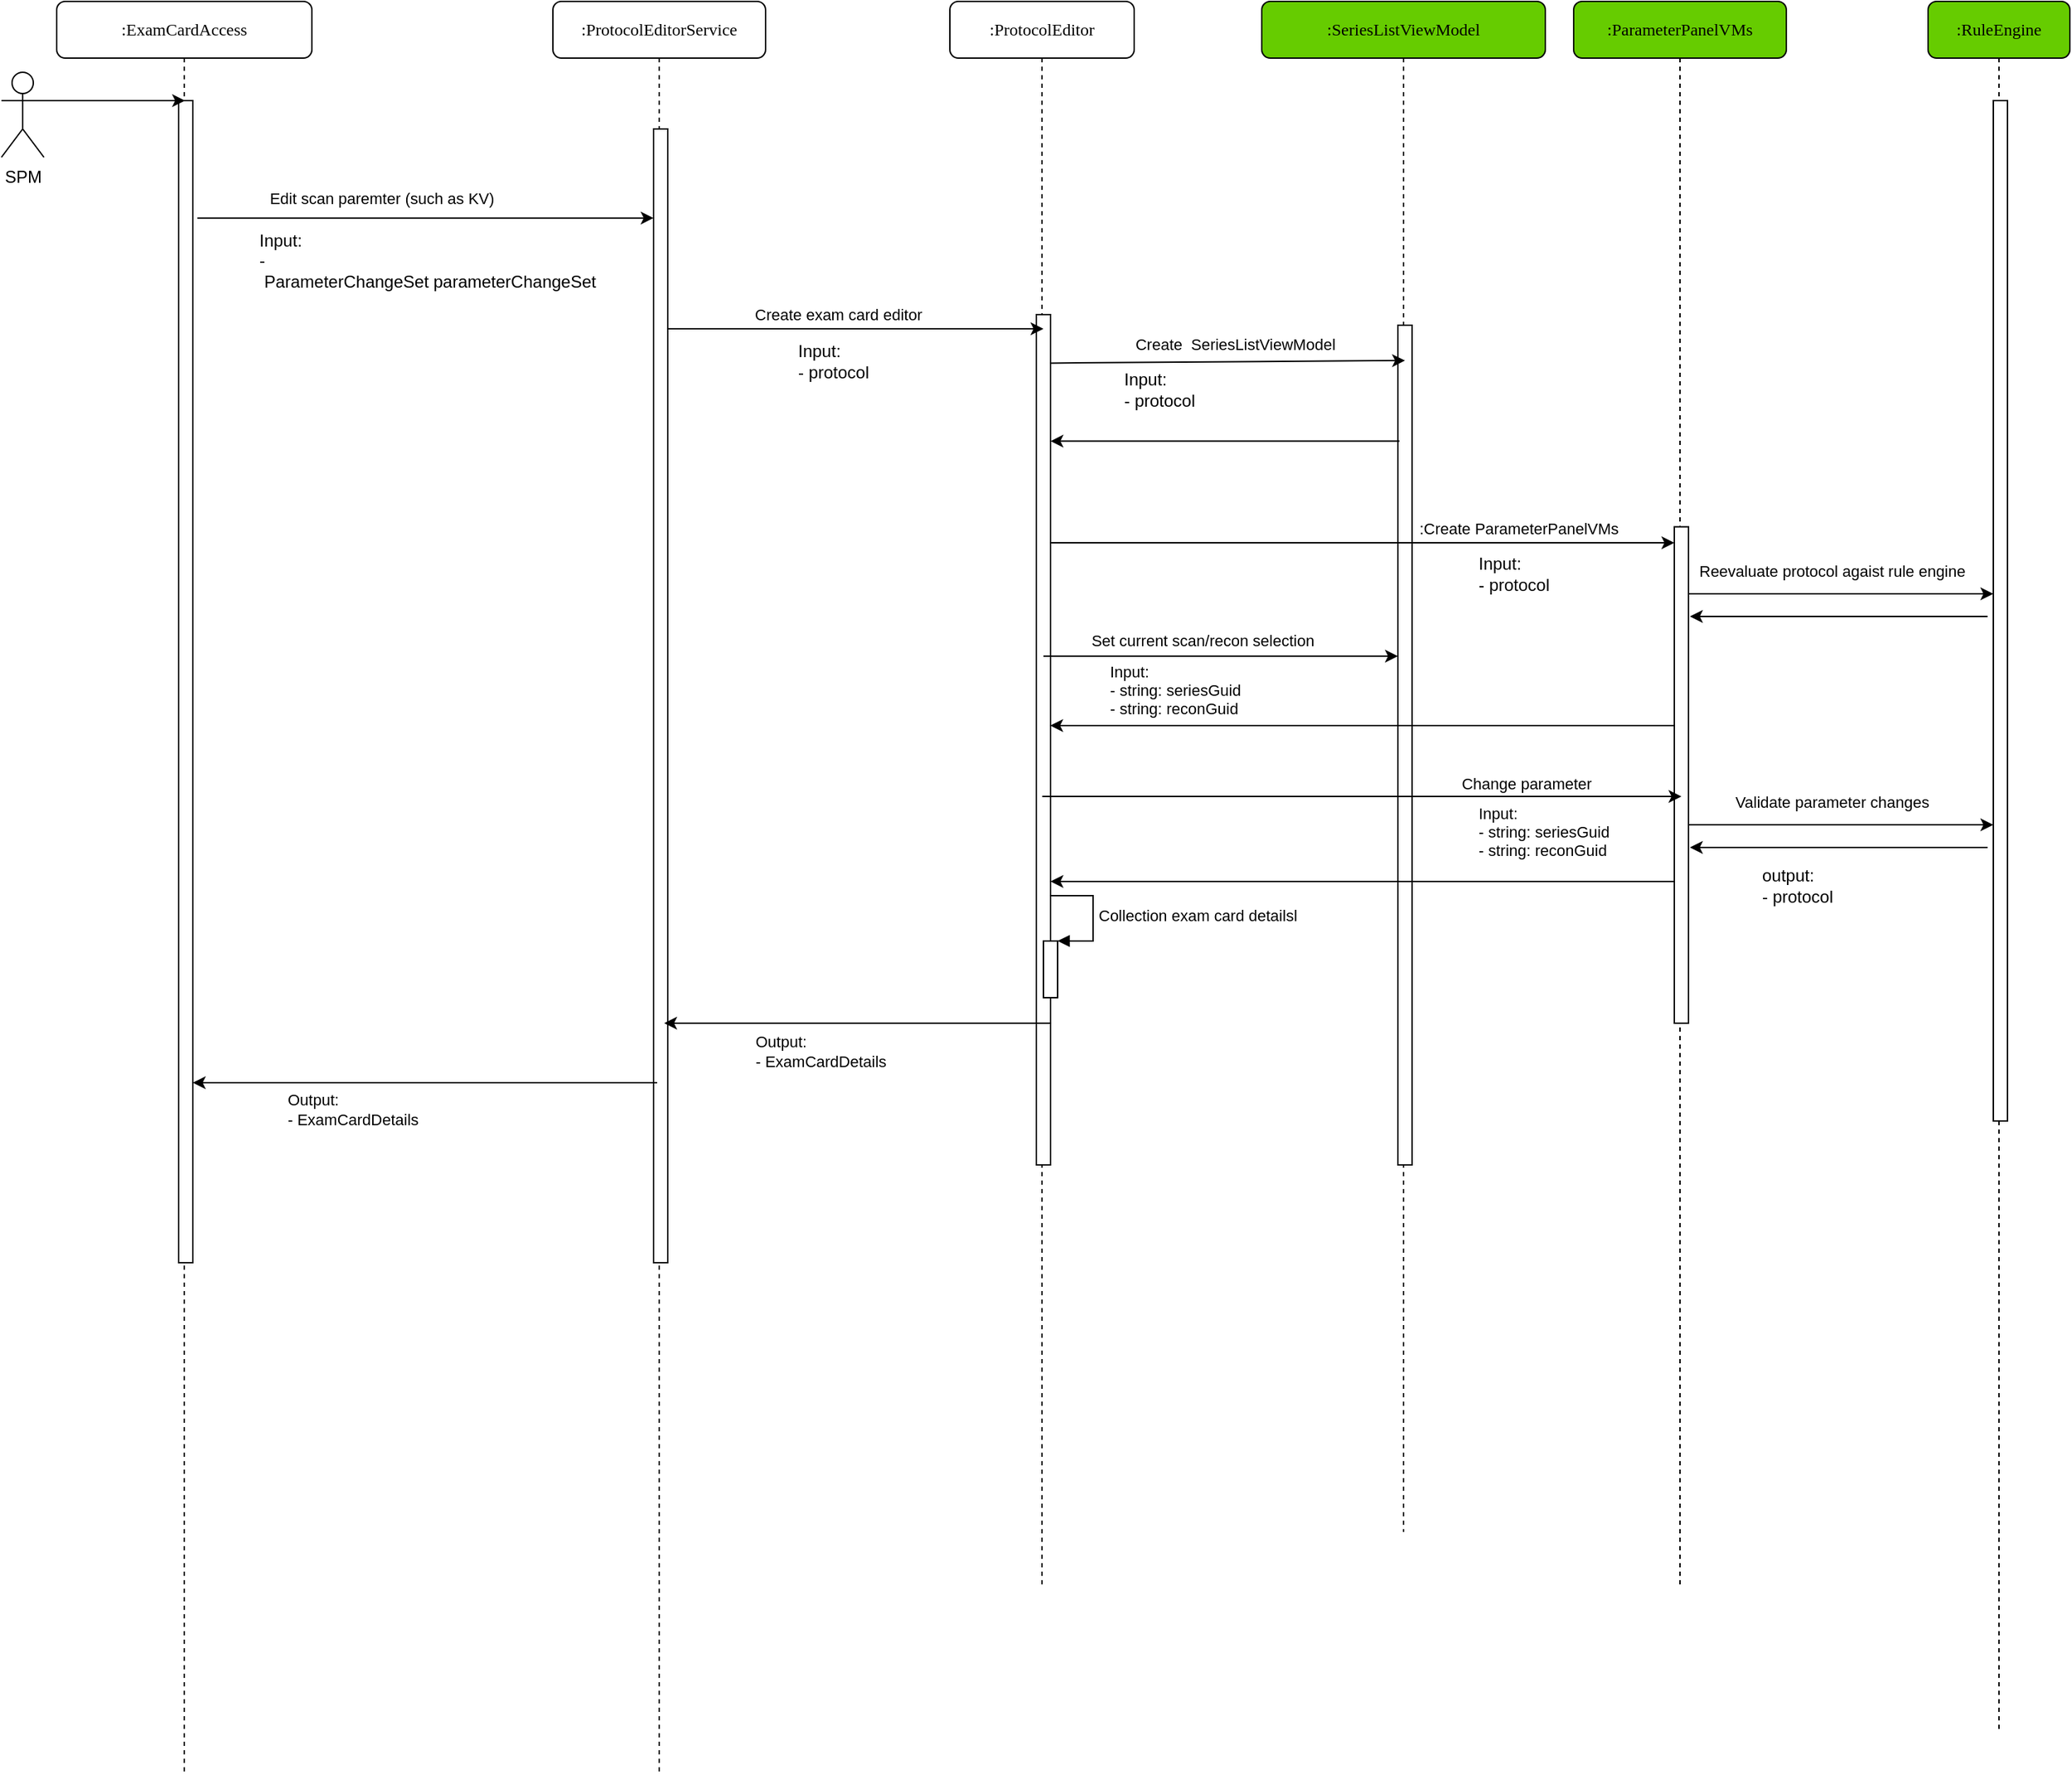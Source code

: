 <mxfile version="20.8.16" type="github">
  <diagram name="Page-1" id="13e1069c-82ec-6db2-03f1-153e76fe0fe0">
    <mxGraphModel dx="1720" dy="931" grid="0" gridSize="10" guides="1" tooltips="1" connect="1" arrows="1" fold="1" page="0" pageScale="1" pageWidth="1100" pageHeight="850" background="none" math="0" shadow="0">
      <root>
        <mxCell id="0" />
        <mxCell id="1" parent="0" />
        <mxCell id="7baba1c4bc27f4b0-2" value=":ProtocolEditorService" style="shape=umlLifeline;perimeter=lifelinePerimeter;whiteSpace=wrap;html=1;container=1;collapsible=0;recursiveResize=0;outlineConnect=0;rounded=1;shadow=0;comic=0;labelBackgroundColor=none;strokeWidth=1;fontFamily=Verdana;fontSize=12;align=center;" parent="1" vertex="1">
          <mxGeometry x="719" y="103" width="150" height="1250" as="geometry" />
        </mxCell>
        <mxCell id="7baba1c4bc27f4b0-10" value="" style="html=1;points=[];perimeter=orthogonalPerimeter;rounded=0;shadow=0;comic=0;labelBackgroundColor=none;strokeWidth=1;fontFamily=Verdana;fontSize=12;align=center;" parent="7baba1c4bc27f4b0-2" vertex="1">
          <mxGeometry x="71" y="90" width="10" height="800" as="geometry" />
        </mxCell>
        <mxCell id="7baba1c4bc27f4b0-3" value=":ProtocolEditor" style="shape=umlLifeline;perimeter=lifelinePerimeter;whiteSpace=wrap;html=1;container=1;collapsible=0;recursiveResize=0;outlineConnect=0;rounded=1;shadow=0;comic=0;labelBackgroundColor=none;strokeWidth=1;fontFamily=Verdana;fontSize=12;align=center;" parent="1" vertex="1">
          <mxGeometry x="999" y="103" width="130" height="1120" as="geometry" />
        </mxCell>
        <mxCell id="90dkgZwAsfMruA5nad-L-35" value="" style="html=1;points=[];perimeter=orthogonalPerimeter;fontSize=11;" parent="7baba1c4bc27f4b0-3" vertex="1">
          <mxGeometry x="61" y="221" width="10" height="600" as="geometry" />
        </mxCell>
        <mxCell id="vVMsU0UwiVYUPc0pxKb--1" value="" style="html=1;points=[];perimeter=orthogonalPerimeter;fontSize=11;" parent="7baba1c4bc27f4b0-3" vertex="1">
          <mxGeometry x="66" y="663" width="10" height="40" as="geometry" />
        </mxCell>
        <mxCell id="vVMsU0UwiVYUPc0pxKb--2" value="Collection exam card detailsl" style="edgeStyle=orthogonalEdgeStyle;html=1;align=left;spacingLeft=2;endArrow=block;rounded=0;entryX=1;entryY=0;fontSize=11;" parent="7baba1c4bc27f4b0-3" target="vVMsU0UwiVYUPc0pxKb--1" edge="1">
          <mxGeometry relative="1" as="geometry">
            <mxPoint x="71" y="631" as="sourcePoint" />
            <Array as="points">
              <mxPoint x="101" y="631" />
            </Array>
          </mxGeometry>
        </mxCell>
        <mxCell id="90dkgZwAsfMruA5nad-L-102" value="" style="endArrow=classic;html=1;rounded=0;fontSize=11;" parent="7baba1c4bc27f4b0-3" edge="1">
          <mxGeometry width="50" height="50" relative="1" as="geometry">
            <mxPoint x="71" y="721" as="sourcePoint" />
            <mxPoint x="-201.5" y="721" as="targetPoint" />
            <Array as="points" />
          </mxGeometry>
        </mxCell>
        <mxCell id="7baba1c4bc27f4b0-5" value=":SeriesListViewModel" style="shape=umlLifeline;perimeter=lifelinePerimeter;whiteSpace=wrap;html=1;container=1;collapsible=0;recursiveResize=0;outlineConnect=0;rounded=1;shadow=0;comic=0;labelBackgroundColor=none;strokeWidth=1;fontFamily=Verdana;fontSize=12;align=center;fillColor=#66CC00;" parent="1" vertex="1">
          <mxGeometry x="1219" y="103" width="200" height="1080" as="geometry" />
        </mxCell>
        <mxCell id="7baba1c4bc27f4b0-13" value="" style="html=1;points=[];perimeter=orthogonalPerimeter;rounded=0;shadow=0;comic=0;labelBackgroundColor=none;strokeWidth=1;fontFamily=Verdana;fontSize=12;align=center;" parent="7baba1c4bc27f4b0-5" vertex="1">
          <mxGeometry x="96" y="228.5" width="10" height="592.5" as="geometry" />
        </mxCell>
        <mxCell id="90dkgZwAsfMruA5nad-L-78" value="Input:&lt;br&gt;- protocol" style="text;html=1;strokeColor=none;fillColor=none;align=left;verticalAlign=middle;whiteSpace=wrap;rounded=0;" parent="7baba1c4bc27f4b0-5" vertex="1">
          <mxGeometry x="151" y="381" width="100" height="45" as="geometry" />
        </mxCell>
        <mxCell id="90dkgZwAsfMruA5nad-L-62" value="" style="endArrow=classic;html=1;rounded=0;fontSize=11;" parent="7baba1c4bc27f4b0-5" edge="1">
          <mxGeometry width="50" height="50" relative="1" as="geometry">
            <mxPoint x="291" y="511.0" as="sourcePoint" />
            <mxPoint x="-149.19" y="511" as="targetPoint" />
            <Array as="points">
              <mxPoint x="291" y="511" />
              <mxPoint x="71" y="511" />
            </Array>
          </mxGeometry>
        </mxCell>
        <mxCell id="xp53rfCUC6ZCJwBTr4Tq-8" value="Input:&lt;br style=&quot;border-color: var(--border-color);&quot;&gt;&lt;span style=&quot;&quot;&gt;- string:&amp;nbsp;seriesGuid&lt;/span&gt;&lt;br style=&quot;border-color: var(--border-color);&quot;&gt;&lt;span style=&quot;&quot;&gt;- string: reconGuid&lt;/span&gt;" style="text;html=1;align=left;verticalAlign=middle;resizable=0;points=[];autosize=1;strokeColor=none;fillColor=none;fontSize=11;" vertex="1" parent="7baba1c4bc27f4b0-5">
          <mxGeometry x="151" y="561" width="120" height="50" as="geometry" />
        </mxCell>
        <mxCell id="xp53rfCUC6ZCJwBTr4Tq-5" value="" style="endArrow=classic;html=1;rounded=0;fontSize=11;" edge="1" parent="7baba1c4bc27f4b0-5">
          <mxGeometry width="50" height="50" relative="1" as="geometry">
            <mxPoint x="291.19" y="621.0" as="sourcePoint" />
            <mxPoint x="-149.0" y="621" as="targetPoint" />
            <Array as="points">
              <mxPoint x="291.19" y="621" />
              <mxPoint x="71.19" y="621" />
            </Array>
          </mxGeometry>
        </mxCell>
        <mxCell id="7baba1c4bc27f4b0-6" value=":RuleEngine" style="shape=umlLifeline;perimeter=lifelinePerimeter;whiteSpace=wrap;html=1;container=1;collapsible=0;recursiveResize=0;outlineConnect=0;rounded=1;shadow=0;comic=0;labelBackgroundColor=none;strokeWidth=1;fontFamily=Verdana;fontSize=12;align=center;fillColor=#66CC00;" parent="1" vertex="1">
          <mxGeometry x="1689" y="103" width="100" height="1220" as="geometry" />
        </mxCell>
        <mxCell id="90dkgZwAsfMruA5nad-L-52" value="" style="html=1;points=[];perimeter=orthogonalPerimeter;rounded=0;shadow=0;comic=0;labelBackgroundColor=none;strokeWidth=1;fontFamily=Verdana;fontSize=12;align=center;" parent="7baba1c4bc27f4b0-6" vertex="1">
          <mxGeometry x="46" y="70" width="10" height="720" as="geometry" />
        </mxCell>
        <mxCell id="7baba1c4bc27f4b0-7" value=":ParameterPanelVMs" style="shape=umlLifeline;perimeter=lifelinePerimeter;whiteSpace=wrap;html=1;container=1;collapsible=0;recursiveResize=0;outlineConnect=0;rounded=1;shadow=0;comic=0;labelBackgroundColor=none;strokeWidth=1;fontFamily=Verdana;fontSize=12;align=center;fillColor=#66CC00;" parent="1" vertex="1">
          <mxGeometry x="1439" y="103" width="150" height="1120" as="geometry" />
        </mxCell>
        <mxCell id="7baba1c4bc27f4b0-37" value="" style="html=1;points=[];perimeter=orthogonalPerimeter;rounded=0;shadow=0;comic=0;labelBackgroundColor=none;strokeWidth=1;fontFamily=Verdana;fontSize=12;align=center;" parent="7baba1c4bc27f4b0-7" vertex="1">
          <mxGeometry x="71" y="370.75" width="10" height="350.25" as="geometry" />
        </mxCell>
        <mxCell id="7baba1c4bc27f4b0-8" value=":ExamCardAccess" style="shape=umlLifeline;perimeter=lifelinePerimeter;whiteSpace=wrap;html=1;container=1;collapsible=0;recursiveResize=0;outlineConnect=0;rounded=1;shadow=0;comic=0;labelBackgroundColor=none;strokeWidth=1;fontFamily=Verdana;fontSize=12;align=center;" parent="1" vertex="1">
          <mxGeometry x="369" y="103" width="180" height="1250" as="geometry" />
        </mxCell>
        <mxCell id="7baba1c4bc27f4b0-9" value="" style="html=1;points=[];perimeter=orthogonalPerimeter;rounded=0;shadow=0;comic=0;labelBackgroundColor=none;strokeWidth=1;fontFamily=Verdana;fontSize=12;align=center;" parent="7baba1c4bc27f4b0-8" vertex="1">
          <mxGeometry x="86" y="70" width="10" height="820" as="geometry" />
        </mxCell>
        <mxCell id="90dkgZwAsfMruA5nad-L-2" value="SPM" style="shape=umlActor;verticalLabelPosition=bottom;verticalAlign=top;html=1;outlineConnect=0;" parent="1" vertex="1">
          <mxGeometry x="330" y="153" width="30" height="60" as="geometry" />
        </mxCell>
        <mxCell id="90dkgZwAsfMruA5nad-L-12" value="" style="endArrow=classic;html=1;rounded=0;exitX=1.32;exitY=0.101;exitDx=0;exitDy=0;exitPerimeter=0;" parent="1" source="7baba1c4bc27f4b0-9" edge="1" target="7baba1c4bc27f4b0-10">
          <mxGeometry width="50" height="50" relative="1" as="geometry">
            <mxPoint x="580" y="203" as="sourcePoint" />
            <mxPoint x="794.5" y="289.15" as="targetPoint" />
          </mxGeometry>
        </mxCell>
        <mxCell id="90dkgZwAsfMruA5nad-L-13" value="Edit scan paremter (such as KV)" style="edgeLabel;html=1;align=center;verticalAlign=middle;resizable=0;points=[];" parent="90dkgZwAsfMruA5nad-L-12" vertex="1" connectable="0">
          <mxGeometry x="-0.356" y="-1" relative="1" as="geometry">
            <mxPoint x="26" y="-15" as="offset" />
          </mxGeometry>
        </mxCell>
        <mxCell id="90dkgZwAsfMruA5nad-L-18" value="Input:&lt;br style=&quot;border-color: var(--border-color);&quot;&gt;-&amp;nbsp;ParameterChangeSet&amp;nbsp;parameterChangeSet" style="text;html=1;strokeColor=none;fillColor=none;align=left;verticalAlign=middle;whiteSpace=wrap;rounded=0;" parent="1" vertex="1">
          <mxGeometry x="510" y="263" width="220" height="45" as="geometry" />
        </mxCell>
        <mxCell id="90dkgZwAsfMruA5nad-L-33" value="" style="endArrow=classic;html=1;rounded=0;startArrow=none;" parent="1" edge="1">
          <mxGeometry width="50" height="50" relative="1" as="geometry">
            <mxPoint x="800" y="334" as="sourcePoint" />
            <mxPoint x="1065" y="334" as="targetPoint" />
            <Array as="points" />
          </mxGeometry>
        </mxCell>
        <mxCell id="90dkgZwAsfMruA5nad-L-59" value="Create exam card editor" style="edgeLabel;html=1;align=center;verticalAlign=middle;resizable=0;points=[];fontSize=11;" parent="90dkgZwAsfMruA5nad-L-33" vertex="1" connectable="0">
          <mxGeometry x="0.774" y="-2" relative="1" as="geometry">
            <mxPoint x="-115" y="-12" as="offset" />
          </mxGeometry>
        </mxCell>
        <mxCell id="90dkgZwAsfMruA5nad-L-50" value="" style="endArrow=classic;html=1;rounded=0;fontSize=11;startArrow=none;" parent="1" edge="1" source="90dkgZwAsfMruA5nad-L-35">
          <mxGeometry width="50" height="50" relative="1" as="geometry">
            <mxPoint x="1075" y="485" as="sourcePoint" />
            <mxPoint x="1510" y="485" as="targetPoint" />
            <Array as="points">
              <mxPoint x="1250" y="485" />
            </Array>
          </mxGeometry>
        </mxCell>
        <mxCell id="90dkgZwAsfMruA5nad-L-60" value="Input:&lt;br&gt;- protocol" style="text;html=1;strokeColor=none;fillColor=none;align=left;verticalAlign=middle;whiteSpace=wrap;rounded=0;" parent="1" vertex="1">
          <mxGeometry x="890" y="334" width="100" height="45" as="geometry" />
        </mxCell>
        <mxCell id="90dkgZwAsfMruA5nad-L-61" value="Input:&lt;br&gt;- protocol" style="text;html=1;strokeColor=none;fillColor=none;align=left;verticalAlign=middle;whiteSpace=wrap;rounded=0;" parent="1" vertex="1">
          <mxGeometry x="1120" y="354" width="100" height="45" as="geometry" />
        </mxCell>
        <mxCell id="90dkgZwAsfMruA5nad-L-70" value="" style="endArrow=classic;html=1;rounded=0;fontSize=11;startArrow=none;" parent="1" edge="1">
          <mxGeometry width="50" height="50" relative="1" as="geometry">
            <mxPoint x="1520" y="521" as="sourcePoint" />
            <mxPoint x="1735" y="521" as="targetPoint" />
            <Array as="points">
              <mxPoint x="1620" y="521" />
            </Array>
          </mxGeometry>
        </mxCell>
        <mxCell id="90dkgZwAsfMruA5nad-L-72" value="Reevaluate protocol agaist rule engine" style="edgeLabel;html=1;align=center;verticalAlign=middle;resizable=0;points=[];fontSize=11;" parent="90dkgZwAsfMruA5nad-L-70" vertex="1" connectable="0">
          <mxGeometry x="-0.086" y="1" relative="1" as="geometry">
            <mxPoint x="2" y="-15" as="offset" />
          </mxGeometry>
        </mxCell>
        <mxCell id="90dkgZwAsfMruA5nad-L-73" value="" style="endArrow=classic;html=1;rounded=0;fontSize=11;" parent="1" edge="1">
          <mxGeometry width="50" height="50" relative="1" as="geometry">
            <mxPoint x="1731.0" y="537" as="sourcePoint" />
            <mxPoint x="1520.997" y="537" as="targetPoint" />
            <Array as="points" />
          </mxGeometry>
        </mxCell>
        <mxCell id="90dkgZwAsfMruA5nad-L-99" value="" style="endArrow=classic;html=1;rounded=0;exitX=1;exitY=0.333;exitDx=0;exitDy=0;exitPerimeter=0;" parent="1" source="90dkgZwAsfMruA5nad-L-2" edge="1">
          <mxGeometry width="50" height="50" relative="1" as="geometry">
            <mxPoint x="370" y="183" as="sourcePoint" />
            <mxPoint x="459.5" y="173" as="targetPoint" />
          </mxGeometry>
        </mxCell>
        <mxCell id="90dkgZwAsfMruA5nad-L-104" value="" style="endArrow=classic;html=1;rounded=0;fontSize=11;" parent="1" edge="1">
          <mxGeometry width="50" height="50" relative="1" as="geometry">
            <mxPoint x="792.5" y="866" as="sourcePoint" />
            <mxPoint x="465" y="866" as="targetPoint" />
            <Array as="points" />
          </mxGeometry>
        </mxCell>
        <mxCell id="90dkgZwAsfMruA5nad-L-105" value="Output: &lt;br&gt;- ExamCardDetails" style="edgeLabel;html=1;align=left;verticalAlign=middle;resizable=0;points=[];" parent="1" vertex="1" connectable="0">
          <mxGeometry x="529.999" y="885" as="geometry" />
        </mxCell>
        <mxCell id="vVMsU0UwiVYUPc0pxKb--3" value="Output: &lt;br&gt;- ExamCardDetails" style="edgeLabel;html=1;align=left;verticalAlign=middle;resizable=0;points=[];" parent="1" vertex="1" connectable="0">
          <mxGeometry x="859.999" y="844" as="geometry" />
        </mxCell>
        <mxCell id="90dkgZwAsfMruA5nad-L-43" value="" style="endArrow=classic;html=1;rounded=0;fontSize=11;entryX=0.5;entryY=0.042;entryDx=0;entryDy=0;entryPerimeter=0;exitX=1.047;exitY=0.057;exitDx=0;exitDy=0;exitPerimeter=0;" parent="1" source="90dkgZwAsfMruA5nad-L-35" target="7baba1c4bc27f4b0-13" edge="1">
          <mxGeometry width="50" height="50" relative="1" as="geometry">
            <mxPoint x="1090" y="355.88" as="sourcePoint" />
            <mxPoint x="1295" y="355.88" as="targetPoint" />
          </mxGeometry>
        </mxCell>
        <mxCell id="90dkgZwAsfMruA5nad-L-44" value="Create&amp;nbsp; SeriesListViewModel" style="edgeLabel;html=1;align=center;verticalAlign=middle;resizable=0;points=[];fontSize=11;" parent="90dkgZwAsfMruA5nad-L-43" vertex="1" connectable="0">
          <mxGeometry x="0.286" y="2" relative="1" as="geometry">
            <mxPoint x="-31" y="-10" as="offset" />
          </mxGeometry>
        </mxCell>
        <mxCell id="90dkgZwAsfMruA5nad-L-63" value=":Create ParameterPanelVMs" style="edgeLabel;html=1;align=center;verticalAlign=middle;resizable=0;points=[];fontSize=11;" parent="90dkgZwAsfMruA5nad-L-43" vertex="1" connectable="0">
          <mxGeometry x="0.286" y="2" relative="1" as="geometry">
            <mxPoint x="169" y="120" as="offset" />
          </mxGeometry>
        </mxCell>
        <mxCell id="xp53rfCUC6ZCJwBTr4Tq-2" value="" style="endArrow=classic;html=1;rounded=0;fontSize=11;" edge="1" parent="1" target="7baba1c4bc27f4b0-13">
          <mxGeometry width="50" height="50" relative="1" as="geometry">
            <mxPoint x="1065" y="565" as="sourcePoint" />
            <mxPoint x="1310" y="565" as="targetPoint" />
          </mxGeometry>
        </mxCell>
        <mxCell id="xp53rfCUC6ZCJwBTr4Tq-3" value="Set current scan/recon selection" style="edgeLabel;html=1;align=center;verticalAlign=middle;resizable=0;points=[];fontSize=11;" vertex="1" connectable="0" parent="xp53rfCUC6ZCJwBTr4Tq-2">
          <mxGeometry x="-0.299" y="-3" relative="1" as="geometry">
            <mxPoint x="24" y="-14" as="offset" />
          </mxGeometry>
        </mxCell>
        <mxCell id="xp53rfCUC6ZCJwBTr4Tq-4" value="Input:&lt;br style=&quot;border-color: var(--border-color);&quot;&gt;&lt;span style=&quot;&quot;&gt;- string:&amp;nbsp;seriesGuid&lt;/span&gt;&lt;br style=&quot;border-color: var(--border-color);&quot;&gt;&lt;span style=&quot;&quot;&gt;- string: reconGuid&lt;/span&gt;" style="text;html=1;align=left;verticalAlign=middle;resizable=0;points=[];autosize=1;strokeColor=none;fillColor=none;fontSize=11;" vertex="1" parent="1">
          <mxGeometry x="1110" y="564" width="120" height="50" as="geometry" />
        </mxCell>
        <mxCell id="xp53rfCUC6ZCJwBTr4Tq-6" value="" style="endArrow=classic;html=1;rounded=0;fontSize=11;" edge="1" parent="1">
          <mxGeometry width="50" height="50" relative="1" as="geometry">
            <mxPoint x="1064.167" y="664" as="sourcePoint" />
            <mxPoint x="1515" y="664" as="targetPoint" />
          </mxGeometry>
        </mxCell>
        <mxCell id="xp53rfCUC6ZCJwBTr4Tq-7" value="Change parameter&amp;nbsp;" style="edgeLabel;html=1;align=center;verticalAlign=middle;resizable=0;points=[];fontSize=11;" vertex="1" connectable="0" parent="xp53rfCUC6ZCJwBTr4Tq-6">
          <mxGeometry x="-0.072" y="-2" relative="1" as="geometry">
            <mxPoint x="134" y="-11" as="offset" />
          </mxGeometry>
        </mxCell>
        <mxCell id="xp53rfCUC6ZCJwBTr4Tq-9" value="" style="endArrow=classic;html=1;rounded=0;fontSize=11;startArrow=none;" edge="1" parent="1">
          <mxGeometry width="50" height="50" relative="1" as="geometry">
            <mxPoint x="1520" y="684" as="sourcePoint" />
            <mxPoint x="1735" y="684" as="targetPoint" />
            <Array as="points">
              <mxPoint x="1620" y="684" />
            </Array>
          </mxGeometry>
        </mxCell>
        <mxCell id="xp53rfCUC6ZCJwBTr4Tq-10" value="Validate parameter changes" style="edgeLabel;html=1;align=center;verticalAlign=middle;resizable=0;points=[];fontSize=11;" vertex="1" connectable="0" parent="xp53rfCUC6ZCJwBTr4Tq-9">
          <mxGeometry x="-0.086" y="1" relative="1" as="geometry">
            <mxPoint x="2" y="-15" as="offset" />
          </mxGeometry>
        </mxCell>
        <mxCell id="xp53rfCUC6ZCJwBTr4Tq-11" value="" style="endArrow=classic;html=1;rounded=0;fontSize=11;" edge="1" parent="1">
          <mxGeometry width="50" height="50" relative="1" as="geometry">
            <mxPoint x="1731" y="700" as="sourcePoint" />
            <mxPoint x="1520.997" y="700" as="targetPoint" />
            <Array as="points" />
          </mxGeometry>
        </mxCell>
        <mxCell id="90dkgZwAsfMruA5nad-L-45" value="" style="endArrow=classic;html=1;rounded=0;fontSize=11;exitX=0.117;exitY=0.16;exitDx=0;exitDy=0;exitPerimeter=0;" parent="1" edge="1">
          <mxGeometry width="50" height="50" relative="1" as="geometry">
            <mxPoint x="1316.17" y="413.3" as="sourcePoint" />
            <mxPoint x="1070" y="413.3" as="targetPoint" />
          </mxGeometry>
        </mxCell>
        <mxCell id="xp53rfCUC6ZCJwBTr4Tq-12" value="output:&lt;br&gt;- protocol" style="text;html=1;strokeColor=none;fillColor=none;align=left;verticalAlign=middle;whiteSpace=wrap;rounded=0;" vertex="1" parent="1">
          <mxGeometry x="1570" y="704" width="100" height="45" as="geometry" />
        </mxCell>
      </root>
    </mxGraphModel>
  </diagram>
</mxfile>
